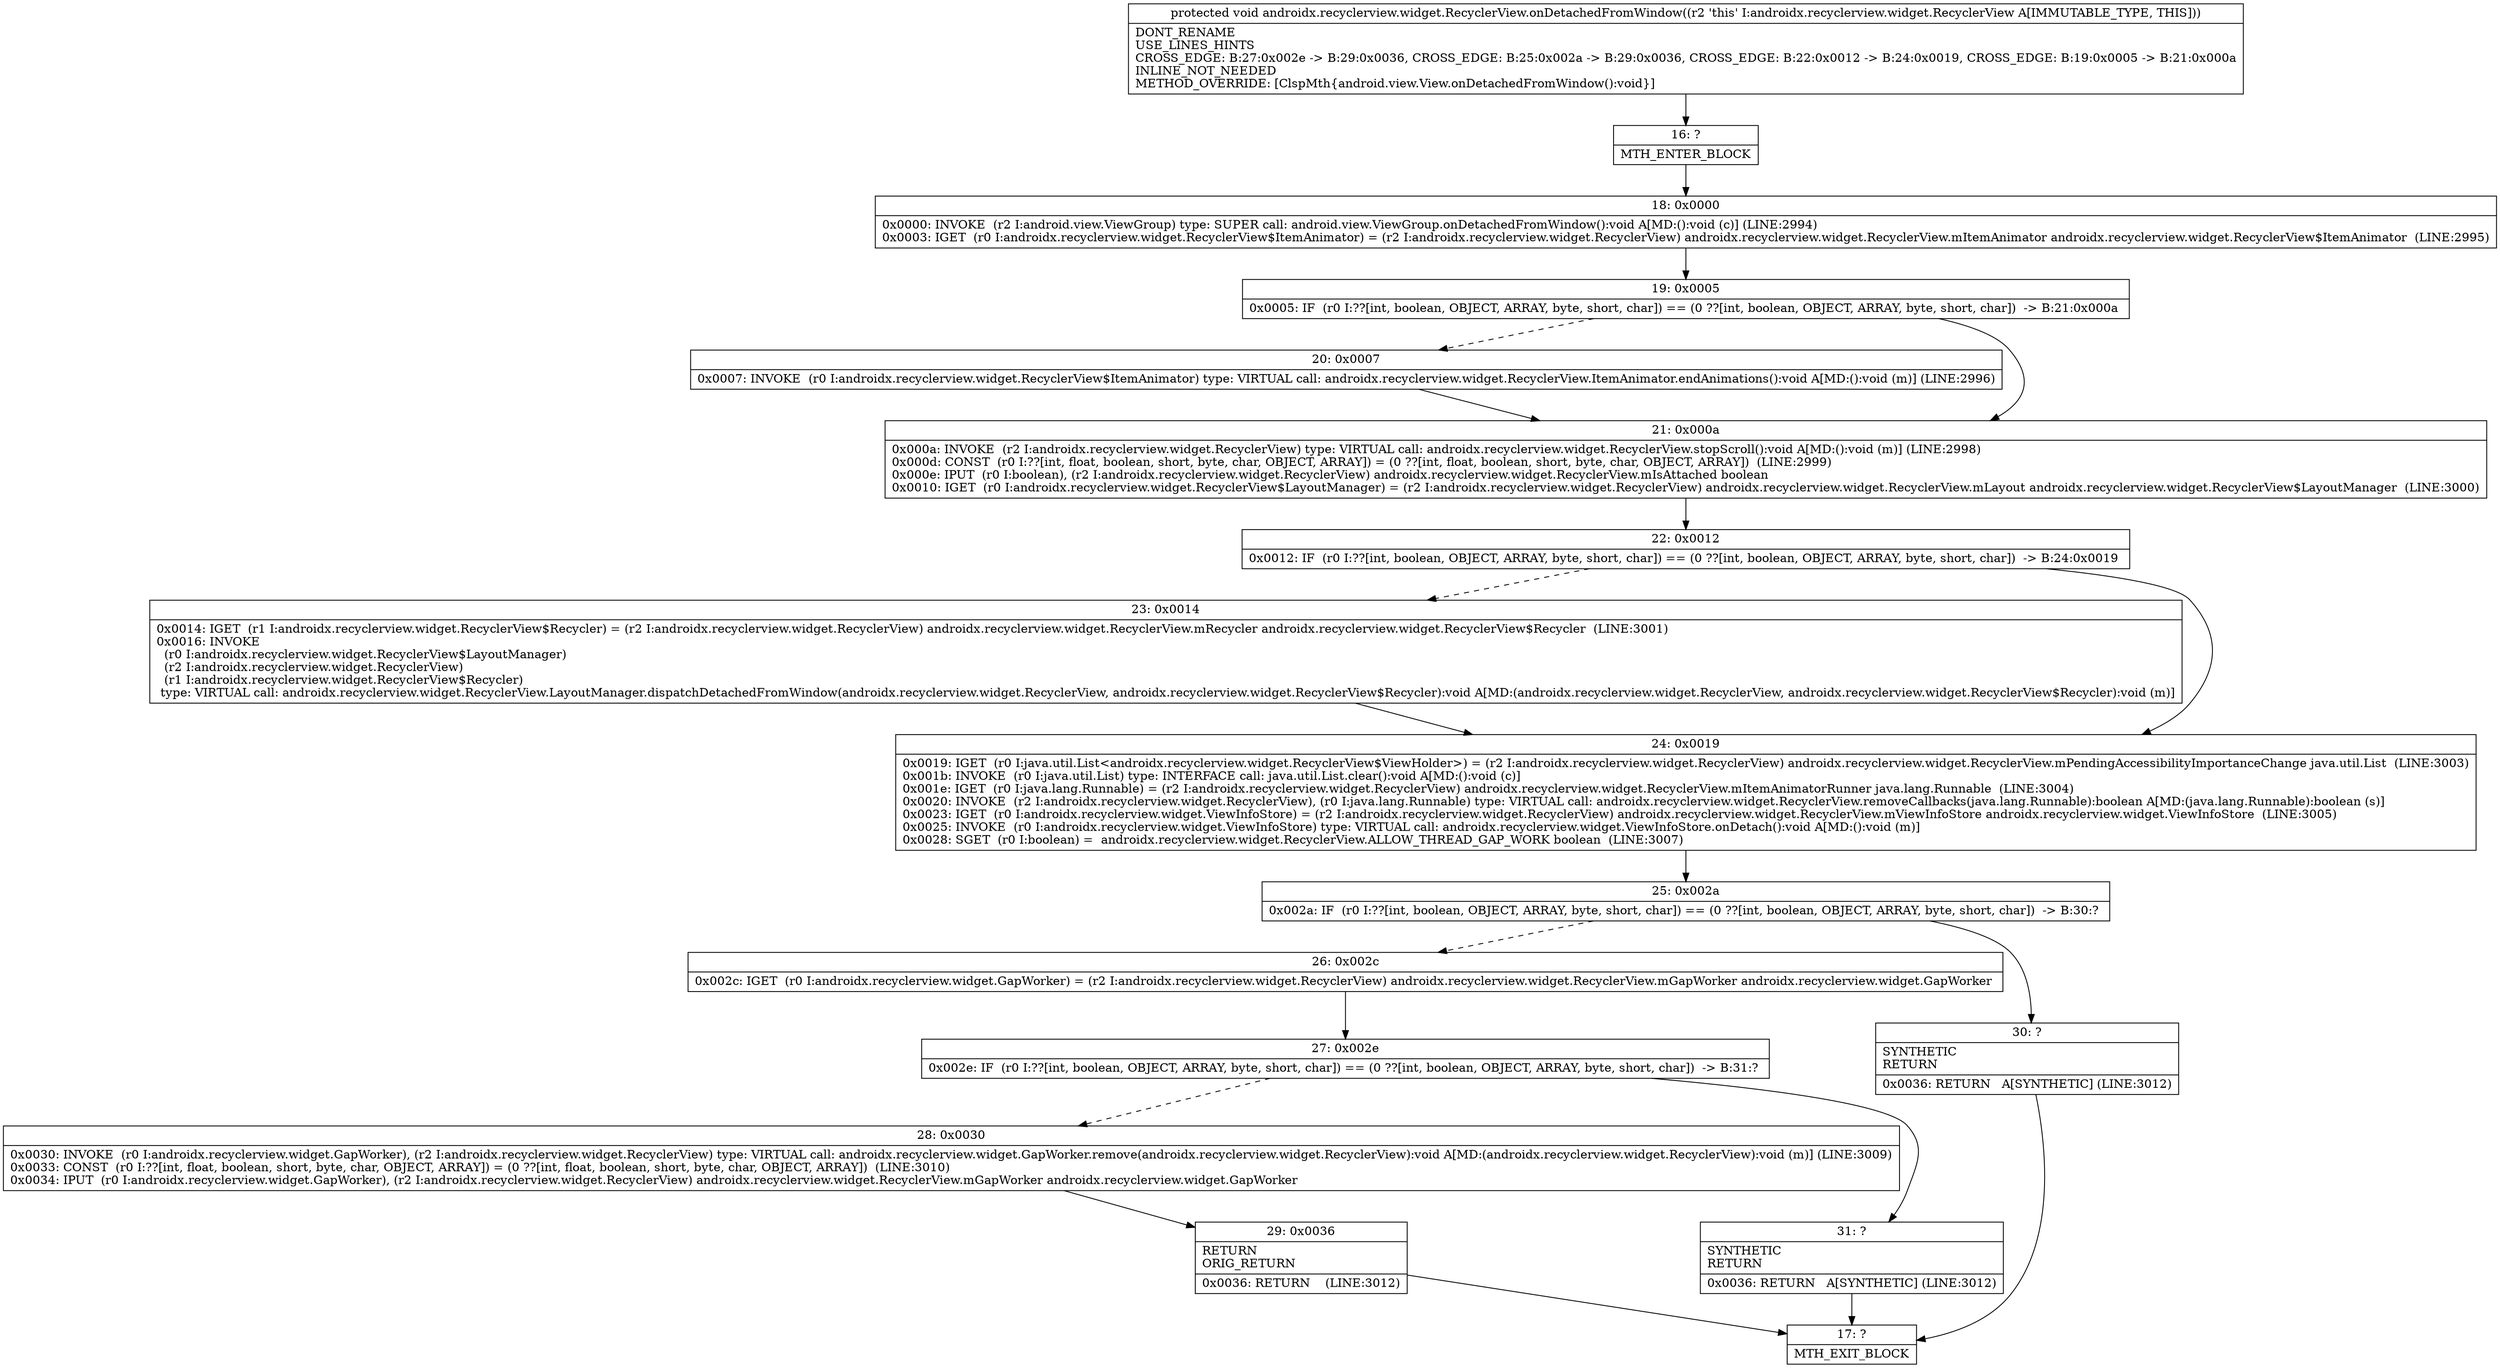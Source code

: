 digraph "CFG forandroidx.recyclerview.widget.RecyclerView.onDetachedFromWindow()V" {
Node_16 [shape=record,label="{16\:\ ?|MTH_ENTER_BLOCK\l}"];
Node_18 [shape=record,label="{18\:\ 0x0000|0x0000: INVOKE  (r2 I:android.view.ViewGroup) type: SUPER call: android.view.ViewGroup.onDetachedFromWindow():void A[MD:():void (c)] (LINE:2994)\l0x0003: IGET  (r0 I:androidx.recyclerview.widget.RecyclerView$ItemAnimator) = (r2 I:androidx.recyclerview.widget.RecyclerView) androidx.recyclerview.widget.RecyclerView.mItemAnimator androidx.recyclerview.widget.RecyclerView$ItemAnimator  (LINE:2995)\l}"];
Node_19 [shape=record,label="{19\:\ 0x0005|0x0005: IF  (r0 I:??[int, boolean, OBJECT, ARRAY, byte, short, char]) == (0 ??[int, boolean, OBJECT, ARRAY, byte, short, char])  \-\> B:21:0x000a \l}"];
Node_20 [shape=record,label="{20\:\ 0x0007|0x0007: INVOKE  (r0 I:androidx.recyclerview.widget.RecyclerView$ItemAnimator) type: VIRTUAL call: androidx.recyclerview.widget.RecyclerView.ItemAnimator.endAnimations():void A[MD:():void (m)] (LINE:2996)\l}"];
Node_21 [shape=record,label="{21\:\ 0x000a|0x000a: INVOKE  (r2 I:androidx.recyclerview.widget.RecyclerView) type: VIRTUAL call: androidx.recyclerview.widget.RecyclerView.stopScroll():void A[MD:():void (m)] (LINE:2998)\l0x000d: CONST  (r0 I:??[int, float, boolean, short, byte, char, OBJECT, ARRAY]) = (0 ??[int, float, boolean, short, byte, char, OBJECT, ARRAY])  (LINE:2999)\l0x000e: IPUT  (r0 I:boolean), (r2 I:androidx.recyclerview.widget.RecyclerView) androidx.recyclerview.widget.RecyclerView.mIsAttached boolean \l0x0010: IGET  (r0 I:androidx.recyclerview.widget.RecyclerView$LayoutManager) = (r2 I:androidx.recyclerview.widget.RecyclerView) androidx.recyclerview.widget.RecyclerView.mLayout androidx.recyclerview.widget.RecyclerView$LayoutManager  (LINE:3000)\l}"];
Node_22 [shape=record,label="{22\:\ 0x0012|0x0012: IF  (r0 I:??[int, boolean, OBJECT, ARRAY, byte, short, char]) == (0 ??[int, boolean, OBJECT, ARRAY, byte, short, char])  \-\> B:24:0x0019 \l}"];
Node_23 [shape=record,label="{23\:\ 0x0014|0x0014: IGET  (r1 I:androidx.recyclerview.widget.RecyclerView$Recycler) = (r2 I:androidx.recyclerview.widget.RecyclerView) androidx.recyclerview.widget.RecyclerView.mRecycler androidx.recyclerview.widget.RecyclerView$Recycler  (LINE:3001)\l0x0016: INVOKE  \l  (r0 I:androidx.recyclerview.widget.RecyclerView$LayoutManager)\l  (r2 I:androidx.recyclerview.widget.RecyclerView)\l  (r1 I:androidx.recyclerview.widget.RecyclerView$Recycler)\l type: VIRTUAL call: androidx.recyclerview.widget.RecyclerView.LayoutManager.dispatchDetachedFromWindow(androidx.recyclerview.widget.RecyclerView, androidx.recyclerview.widget.RecyclerView$Recycler):void A[MD:(androidx.recyclerview.widget.RecyclerView, androidx.recyclerview.widget.RecyclerView$Recycler):void (m)]\l}"];
Node_24 [shape=record,label="{24\:\ 0x0019|0x0019: IGET  (r0 I:java.util.List\<androidx.recyclerview.widget.RecyclerView$ViewHolder\>) = (r2 I:androidx.recyclerview.widget.RecyclerView) androidx.recyclerview.widget.RecyclerView.mPendingAccessibilityImportanceChange java.util.List  (LINE:3003)\l0x001b: INVOKE  (r0 I:java.util.List) type: INTERFACE call: java.util.List.clear():void A[MD:():void (c)]\l0x001e: IGET  (r0 I:java.lang.Runnable) = (r2 I:androidx.recyclerview.widget.RecyclerView) androidx.recyclerview.widget.RecyclerView.mItemAnimatorRunner java.lang.Runnable  (LINE:3004)\l0x0020: INVOKE  (r2 I:androidx.recyclerview.widget.RecyclerView), (r0 I:java.lang.Runnable) type: VIRTUAL call: androidx.recyclerview.widget.RecyclerView.removeCallbacks(java.lang.Runnable):boolean A[MD:(java.lang.Runnable):boolean (s)]\l0x0023: IGET  (r0 I:androidx.recyclerview.widget.ViewInfoStore) = (r2 I:androidx.recyclerview.widget.RecyclerView) androidx.recyclerview.widget.RecyclerView.mViewInfoStore androidx.recyclerview.widget.ViewInfoStore  (LINE:3005)\l0x0025: INVOKE  (r0 I:androidx.recyclerview.widget.ViewInfoStore) type: VIRTUAL call: androidx.recyclerview.widget.ViewInfoStore.onDetach():void A[MD:():void (m)]\l0x0028: SGET  (r0 I:boolean) =  androidx.recyclerview.widget.RecyclerView.ALLOW_THREAD_GAP_WORK boolean  (LINE:3007)\l}"];
Node_25 [shape=record,label="{25\:\ 0x002a|0x002a: IF  (r0 I:??[int, boolean, OBJECT, ARRAY, byte, short, char]) == (0 ??[int, boolean, OBJECT, ARRAY, byte, short, char])  \-\> B:30:? \l}"];
Node_26 [shape=record,label="{26\:\ 0x002c|0x002c: IGET  (r0 I:androidx.recyclerview.widget.GapWorker) = (r2 I:androidx.recyclerview.widget.RecyclerView) androidx.recyclerview.widget.RecyclerView.mGapWorker androidx.recyclerview.widget.GapWorker \l}"];
Node_27 [shape=record,label="{27\:\ 0x002e|0x002e: IF  (r0 I:??[int, boolean, OBJECT, ARRAY, byte, short, char]) == (0 ??[int, boolean, OBJECT, ARRAY, byte, short, char])  \-\> B:31:? \l}"];
Node_28 [shape=record,label="{28\:\ 0x0030|0x0030: INVOKE  (r0 I:androidx.recyclerview.widget.GapWorker), (r2 I:androidx.recyclerview.widget.RecyclerView) type: VIRTUAL call: androidx.recyclerview.widget.GapWorker.remove(androidx.recyclerview.widget.RecyclerView):void A[MD:(androidx.recyclerview.widget.RecyclerView):void (m)] (LINE:3009)\l0x0033: CONST  (r0 I:??[int, float, boolean, short, byte, char, OBJECT, ARRAY]) = (0 ??[int, float, boolean, short, byte, char, OBJECT, ARRAY])  (LINE:3010)\l0x0034: IPUT  (r0 I:androidx.recyclerview.widget.GapWorker), (r2 I:androidx.recyclerview.widget.RecyclerView) androidx.recyclerview.widget.RecyclerView.mGapWorker androidx.recyclerview.widget.GapWorker \l}"];
Node_29 [shape=record,label="{29\:\ 0x0036|RETURN\lORIG_RETURN\l|0x0036: RETURN    (LINE:3012)\l}"];
Node_17 [shape=record,label="{17\:\ ?|MTH_EXIT_BLOCK\l}"];
Node_31 [shape=record,label="{31\:\ ?|SYNTHETIC\lRETURN\l|0x0036: RETURN   A[SYNTHETIC] (LINE:3012)\l}"];
Node_30 [shape=record,label="{30\:\ ?|SYNTHETIC\lRETURN\l|0x0036: RETURN   A[SYNTHETIC] (LINE:3012)\l}"];
MethodNode[shape=record,label="{protected void androidx.recyclerview.widget.RecyclerView.onDetachedFromWindow((r2 'this' I:androidx.recyclerview.widget.RecyclerView A[IMMUTABLE_TYPE, THIS]))  | DONT_RENAME\lUSE_LINES_HINTS\lCROSS_EDGE: B:27:0x002e \-\> B:29:0x0036, CROSS_EDGE: B:25:0x002a \-\> B:29:0x0036, CROSS_EDGE: B:22:0x0012 \-\> B:24:0x0019, CROSS_EDGE: B:19:0x0005 \-\> B:21:0x000a\lINLINE_NOT_NEEDED\lMETHOD_OVERRIDE: [ClspMth\{android.view.View.onDetachedFromWindow():void\}]\l}"];
MethodNode -> Node_16;Node_16 -> Node_18;
Node_18 -> Node_19;
Node_19 -> Node_20[style=dashed];
Node_19 -> Node_21;
Node_20 -> Node_21;
Node_21 -> Node_22;
Node_22 -> Node_23[style=dashed];
Node_22 -> Node_24;
Node_23 -> Node_24;
Node_24 -> Node_25;
Node_25 -> Node_26[style=dashed];
Node_25 -> Node_30;
Node_26 -> Node_27;
Node_27 -> Node_28[style=dashed];
Node_27 -> Node_31;
Node_28 -> Node_29;
Node_29 -> Node_17;
Node_31 -> Node_17;
Node_30 -> Node_17;
}

